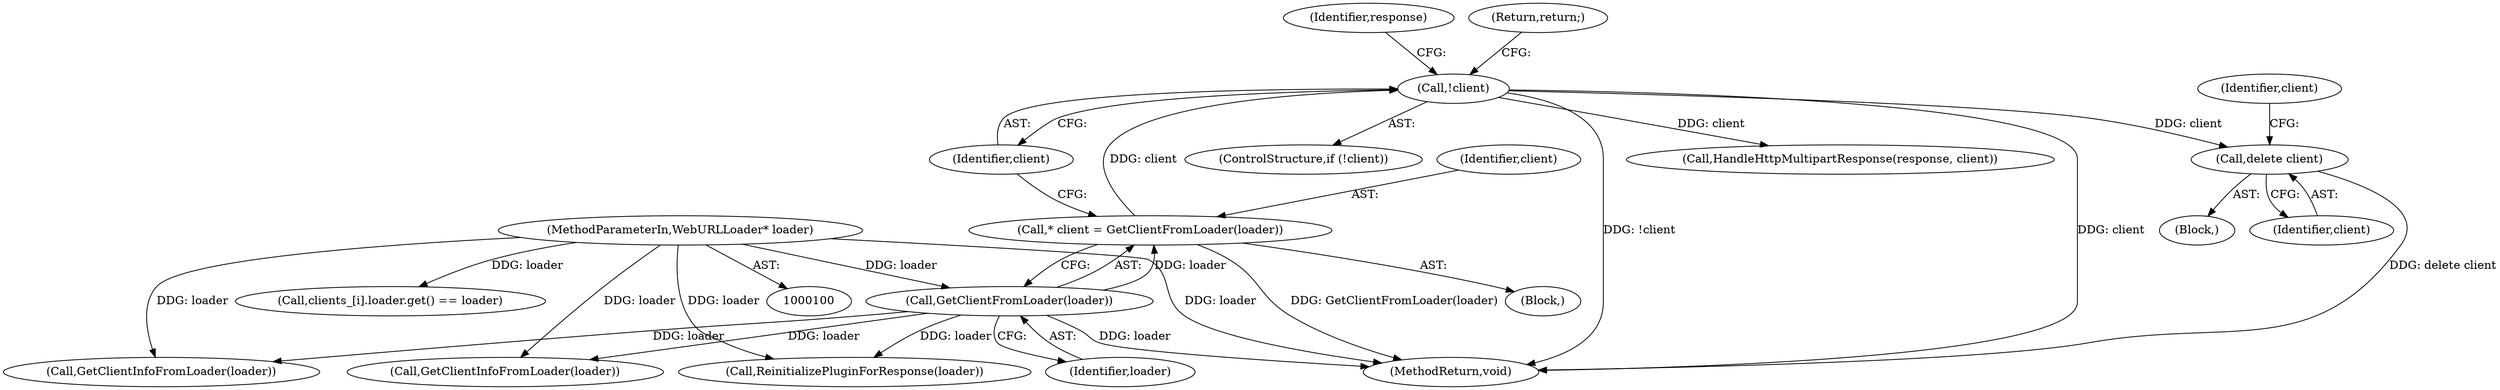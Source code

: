 digraph "0_Chrome_ea3d1d84be3d6f97bf50e76511c9e26af6895533_45@API" {
"1000158" [label="(Call,delete client)"];
"1000118" [label="(Call,!client)"];
"1000113" [label="(Call,* client = GetClientFromLoader(loader))"];
"1000115" [label="(Call,GetClientFromLoader(loader))"];
"1000101" [label="(MethodParameterIn,WebURLLoader* loader)"];
"1000159" [label="(Identifier,client)"];
"1000113" [label="(Call,* client = GetClientFromLoader(loader))"];
"1000158" [label="(Call,delete client)"];
"1000232" [label="(Call,GetClientInfoFromLoader(loader))"];
"1000147" [label="(Block,)"];
"1000119" [label="(Identifier,client)"];
"1000116" [label="(Identifier,loader)"];
"1000175" [label="(Call,clients_[i].loader.get() == loader)"];
"1000123" [label="(Identifier,response)"];
"1000101" [label="(MethodParameterIn,WebURLLoader* loader)"];
"1000118" [label="(Call,!client)"];
"1000161" [label="(Identifier,client)"];
"1000120" [label="(Return,return;)"];
"1000115" [label="(Call,GetClientFromLoader(loader))"];
"1000117" [label="(ControlStructure,if (!client))"];
"1000264" [label="(Call,GetClientInfoFromLoader(loader))"];
"1000103" [label="(Block,)"];
"1000114" [label="(Identifier,client)"];
"1000150" [label="(Call,ReinitializePluginForResponse(loader))"];
"1000274" [label="(MethodReturn,void)"];
"1000138" [label="(Call,HandleHttpMultipartResponse(response, client))"];
"1000158" -> "1000147"  [label="AST: "];
"1000158" -> "1000159"  [label="CFG: "];
"1000159" -> "1000158"  [label="AST: "];
"1000161" -> "1000158"  [label="CFG: "];
"1000158" -> "1000274"  [label="DDG: delete client"];
"1000118" -> "1000158"  [label="DDG: client"];
"1000118" -> "1000117"  [label="AST: "];
"1000118" -> "1000119"  [label="CFG: "];
"1000119" -> "1000118"  [label="AST: "];
"1000120" -> "1000118"  [label="CFG: "];
"1000123" -> "1000118"  [label="CFG: "];
"1000118" -> "1000274"  [label="DDG: !client"];
"1000118" -> "1000274"  [label="DDG: client"];
"1000113" -> "1000118"  [label="DDG: client"];
"1000118" -> "1000138"  [label="DDG: client"];
"1000113" -> "1000103"  [label="AST: "];
"1000113" -> "1000115"  [label="CFG: "];
"1000114" -> "1000113"  [label="AST: "];
"1000115" -> "1000113"  [label="AST: "];
"1000119" -> "1000113"  [label="CFG: "];
"1000113" -> "1000274"  [label="DDG: GetClientFromLoader(loader)"];
"1000115" -> "1000113"  [label="DDG: loader"];
"1000115" -> "1000116"  [label="CFG: "];
"1000116" -> "1000115"  [label="AST: "];
"1000115" -> "1000274"  [label="DDG: loader"];
"1000101" -> "1000115"  [label="DDG: loader"];
"1000115" -> "1000150"  [label="DDG: loader"];
"1000115" -> "1000232"  [label="DDG: loader"];
"1000115" -> "1000264"  [label="DDG: loader"];
"1000101" -> "1000100"  [label="AST: "];
"1000101" -> "1000274"  [label="DDG: loader"];
"1000101" -> "1000150"  [label="DDG: loader"];
"1000101" -> "1000175"  [label="DDG: loader"];
"1000101" -> "1000232"  [label="DDG: loader"];
"1000101" -> "1000264"  [label="DDG: loader"];
}
